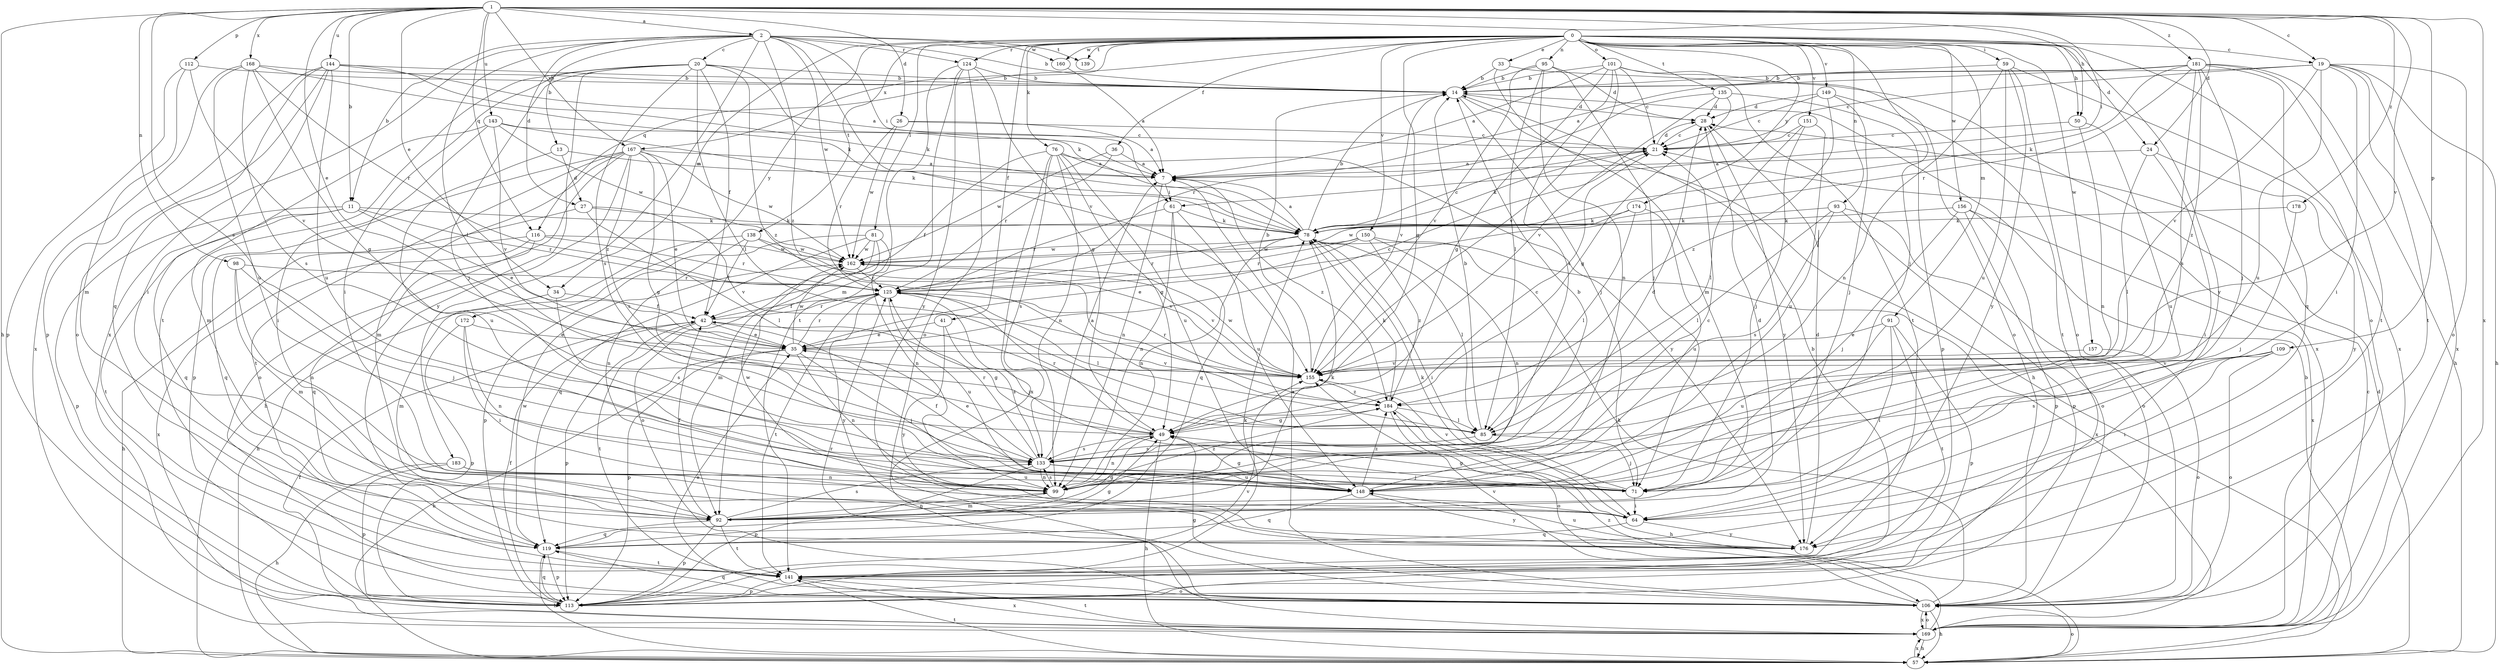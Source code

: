 strict digraph  {
0;
1;
2;
7;
11;
13;
14;
19;
20;
21;
24;
26;
27;
28;
33;
34;
35;
36;
41;
42;
49;
50;
57;
59;
61;
64;
71;
76;
78;
81;
85;
91;
92;
93;
95;
98;
99;
101;
106;
109;
112;
113;
116;
119;
124;
125;
133;
135;
138;
139;
141;
143;
144;
148;
149;
150;
151;
155;
156;
157;
160;
162;
167;
168;
169;
172;
174;
176;
178;
181;
183;
184;
0 -> 19  [label=c];
0 -> 24  [label=d];
0 -> 33  [label=e];
0 -> 34  [label=e];
0 -> 36  [label=f];
0 -> 41  [label=f];
0 -> 49  [label=g];
0 -> 50  [label=h];
0 -> 59  [label=i];
0 -> 71  [label=j];
0 -> 76  [label=k];
0 -> 81  [label=l];
0 -> 91  [label=m];
0 -> 93  [label=n];
0 -> 95  [label=n];
0 -> 101  [label=o];
0 -> 106  [label=o];
0 -> 116  [label=q];
0 -> 124  [label=r];
0 -> 135  [label=t];
0 -> 138  [label=t];
0 -> 139  [label=t];
0 -> 149  [label=v];
0 -> 150  [label=v];
0 -> 151  [label=v];
0 -> 156  [label=w];
0 -> 157  [label=w];
0 -> 160  [label=w];
0 -> 167  [label=x];
0 -> 172  [label=y];
0 -> 174  [label=y];
0 -> 176  [label=y];
1 -> 2  [label=a];
1 -> 11  [label=b];
1 -> 19  [label=c];
1 -> 24  [label=d];
1 -> 26  [label=d];
1 -> 34  [label=e];
1 -> 35  [label=e];
1 -> 50  [label=h];
1 -> 57  [label=h];
1 -> 61  [label=i];
1 -> 98  [label=n];
1 -> 109  [label=p];
1 -> 112  [label=p];
1 -> 116  [label=q];
1 -> 133  [label=s];
1 -> 143  [label=u];
1 -> 144  [label=u];
1 -> 155  [label=v];
1 -> 167  [label=x];
1 -> 168  [label=x];
1 -> 169  [label=x];
1 -> 178  [label=z];
1 -> 181  [label=z];
2 -> 11  [label=b];
2 -> 13  [label=b];
2 -> 14  [label=b];
2 -> 20  [label=c];
2 -> 27  [label=d];
2 -> 61  [label=i];
2 -> 85  [label=l];
2 -> 124  [label=r];
2 -> 139  [label=t];
2 -> 155  [label=v];
2 -> 160  [label=w];
2 -> 162  [label=w];
2 -> 169  [label=x];
2 -> 183  [label=z];
2 -> 184  [label=z];
7 -> 61  [label=i];
7 -> 99  [label=n];
7 -> 184  [label=z];
11 -> 35  [label=e];
11 -> 78  [label=k];
11 -> 113  [label=p];
11 -> 119  [label=q];
11 -> 125  [label=r];
11 -> 141  [label=t];
13 -> 7  [label=a];
13 -> 27  [label=d];
13 -> 148  [label=u];
14 -> 28  [label=d];
14 -> 57  [label=h];
14 -> 71  [label=j];
14 -> 155  [label=v];
19 -> 14  [label=b];
19 -> 21  [label=c];
19 -> 57  [label=h];
19 -> 64  [label=i];
19 -> 106  [label=o];
19 -> 141  [label=t];
19 -> 148  [label=u];
19 -> 155  [label=v];
19 -> 169  [label=x];
20 -> 14  [label=b];
20 -> 42  [label=f];
20 -> 64  [label=i];
20 -> 71  [label=j];
20 -> 78  [label=k];
20 -> 85  [label=l];
20 -> 133  [label=s];
20 -> 141  [label=t];
20 -> 176  [label=y];
20 -> 184  [label=z];
21 -> 7  [label=a];
21 -> 28  [label=d];
21 -> 78  [label=k];
24 -> 7  [label=a];
24 -> 64  [label=i];
24 -> 85  [label=l];
24 -> 176  [label=y];
26 -> 7  [label=a];
26 -> 21  [label=c];
26 -> 125  [label=r];
26 -> 162  [label=w];
27 -> 78  [label=k];
27 -> 85  [label=l];
27 -> 119  [label=q];
27 -> 155  [label=v];
28 -> 21  [label=c];
28 -> 176  [label=y];
33 -> 14  [label=b];
33 -> 92  [label=m];
33 -> 169  [label=x];
34 -> 42  [label=f];
34 -> 92  [label=m];
34 -> 133  [label=s];
35 -> 21  [label=c];
35 -> 57  [label=h];
35 -> 71  [label=j];
35 -> 99  [label=n];
35 -> 113  [label=p];
35 -> 125  [label=r];
35 -> 155  [label=v];
35 -> 162  [label=w];
36 -> 7  [label=a];
36 -> 125  [label=r];
36 -> 162  [label=w];
41 -> 35  [label=e];
41 -> 133  [label=s];
41 -> 176  [label=y];
42 -> 35  [label=e];
42 -> 49  [label=g];
42 -> 113  [label=p];
42 -> 125  [label=r];
42 -> 141  [label=t];
49 -> 21  [label=c];
49 -> 57  [label=h];
49 -> 99  [label=n];
49 -> 125  [label=r];
49 -> 133  [label=s];
50 -> 21  [label=c];
50 -> 99  [label=n];
50 -> 148  [label=u];
57 -> 14  [label=b];
57 -> 28  [label=d];
57 -> 106  [label=o];
57 -> 141  [label=t];
57 -> 169  [label=x];
59 -> 14  [label=b];
59 -> 99  [label=n];
59 -> 106  [label=o];
59 -> 148  [label=u];
59 -> 169  [label=x];
59 -> 176  [label=y];
61 -> 78  [label=k];
61 -> 99  [label=n];
61 -> 119  [label=q];
61 -> 125  [label=r];
61 -> 148  [label=u];
64 -> 78  [label=k];
64 -> 119  [label=q];
64 -> 176  [label=y];
71 -> 42  [label=f];
71 -> 49  [label=g];
71 -> 64  [label=i];
71 -> 155  [label=v];
76 -> 7  [label=a];
76 -> 42  [label=f];
76 -> 49  [label=g];
76 -> 99  [label=n];
76 -> 133  [label=s];
76 -> 148  [label=u];
76 -> 169  [label=x];
76 -> 176  [label=y];
78 -> 7  [label=a];
78 -> 14  [label=b];
78 -> 21  [label=c];
78 -> 64  [label=i];
78 -> 85  [label=l];
78 -> 99  [label=n];
78 -> 125  [label=r];
78 -> 162  [label=w];
81 -> 92  [label=m];
81 -> 99  [label=n];
81 -> 106  [label=o];
81 -> 113  [label=p];
81 -> 119  [label=q];
81 -> 162  [label=w];
85 -> 14  [label=b];
85 -> 71  [label=j];
85 -> 133  [label=s];
91 -> 35  [label=e];
91 -> 64  [label=i];
91 -> 113  [label=p];
91 -> 141  [label=t];
91 -> 148  [label=u];
92 -> 28  [label=d];
92 -> 42  [label=f];
92 -> 49  [label=g];
92 -> 78  [label=k];
92 -> 99  [label=n];
92 -> 113  [label=p];
92 -> 119  [label=q];
92 -> 133  [label=s];
92 -> 141  [label=t];
93 -> 78  [label=k];
93 -> 85  [label=l];
93 -> 106  [label=o];
93 -> 113  [label=p];
93 -> 133  [label=s];
95 -> 14  [label=b];
95 -> 28  [label=d];
95 -> 71  [label=j];
95 -> 85  [label=l];
95 -> 99  [label=n];
95 -> 155  [label=v];
98 -> 71  [label=j];
98 -> 92  [label=m];
98 -> 99  [label=n];
98 -> 125  [label=r];
99 -> 14  [label=b];
99 -> 92  [label=m];
99 -> 133  [label=s];
99 -> 162  [label=w];
99 -> 184  [label=z];
101 -> 7  [label=a];
101 -> 14  [label=b];
101 -> 21  [label=c];
101 -> 49  [label=g];
101 -> 106  [label=o];
101 -> 133  [label=s];
101 -> 141  [label=t];
101 -> 155  [label=v];
106 -> 7  [label=a];
106 -> 35  [label=e];
106 -> 49  [label=g];
106 -> 57  [label=h];
106 -> 78  [label=k];
106 -> 119  [label=q];
106 -> 125  [label=r];
106 -> 155  [label=v];
106 -> 169  [label=x];
109 -> 64  [label=i];
109 -> 106  [label=o];
109 -> 133  [label=s];
109 -> 155  [label=v];
112 -> 14  [label=b];
112 -> 92  [label=m];
112 -> 113  [label=p];
112 -> 155  [label=v];
113 -> 14  [label=b];
113 -> 42  [label=f];
113 -> 78  [label=k];
113 -> 119  [label=q];
113 -> 155  [label=v];
116 -> 57  [label=h];
116 -> 119  [label=q];
116 -> 125  [label=r];
116 -> 162  [label=w];
116 -> 169  [label=x];
119 -> 49  [label=g];
119 -> 57  [label=h];
119 -> 113  [label=p];
119 -> 141  [label=t];
119 -> 162  [label=w];
124 -> 14  [label=b];
124 -> 49  [label=g];
124 -> 92  [label=m];
124 -> 106  [label=o];
124 -> 141  [label=t];
124 -> 176  [label=y];
125 -> 42  [label=f];
125 -> 71  [label=j];
125 -> 85  [label=l];
125 -> 141  [label=t];
125 -> 148  [label=u];
125 -> 176  [label=y];
133 -> 7  [label=a];
133 -> 28  [label=d];
133 -> 35  [label=e];
133 -> 71  [label=j];
133 -> 99  [label=n];
133 -> 113  [label=p];
133 -> 125  [label=r];
133 -> 148  [label=u];
135 -> 28  [label=d];
135 -> 49  [label=g];
135 -> 113  [label=p];
135 -> 125  [label=r];
135 -> 155  [label=v];
138 -> 42  [label=f];
138 -> 57  [label=h];
138 -> 99  [label=n];
138 -> 155  [label=v];
138 -> 162  [label=w];
141 -> 106  [label=o];
141 -> 113  [label=p];
141 -> 169  [label=x];
143 -> 21  [label=c];
143 -> 64  [label=i];
143 -> 78  [label=k];
143 -> 92  [label=m];
143 -> 155  [label=v];
143 -> 162  [label=w];
144 -> 7  [label=a];
144 -> 14  [label=b];
144 -> 64  [label=i];
144 -> 78  [label=k];
144 -> 106  [label=o];
144 -> 113  [label=p];
144 -> 119  [label=q];
144 -> 148  [label=u];
148 -> 21  [label=c];
148 -> 49  [label=g];
148 -> 119  [label=q];
148 -> 176  [label=y];
148 -> 184  [label=z];
149 -> 21  [label=c];
149 -> 28  [label=d];
149 -> 71  [label=j];
149 -> 141  [label=t];
149 -> 184  [label=z];
150 -> 35  [label=e];
150 -> 99  [label=n];
150 -> 125  [label=r];
150 -> 162  [label=w];
150 -> 169  [label=x];
150 -> 184  [label=z];
151 -> 21  [label=c];
151 -> 71  [label=j];
151 -> 85  [label=l];
151 -> 148  [label=u];
155 -> 14  [label=b];
155 -> 125  [label=r];
155 -> 162  [label=w];
155 -> 184  [label=z];
156 -> 71  [label=j];
156 -> 78  [label=k];
156 -> 106  [label=o];
156 -> 113  [label=p];
156 -> 169  [label=x];
157 -> 106  [label=o];
157 -> 155  [label=v];
160 -> 7  [label=a];
162 -> 125  [label=r];
162 -> 155  [label=v];
167 -> 7  [label=a];
167 -> 35  [label=e];
167 -> 49  [label=g];
167 -> 57  [label=h];
167 -> 92  [label=m];
167 -> 106  [label=o];
167 -> 113  [label=p];
167 -> 133  [label=s];
167 -> 141  [label=t];
167 -> 162  [label=w];
168 -> 14  [label=b];
168 -> 49  [label=g];
168 -> 78  [label=k];
168 -> 125  [label=r];
168 -> 133  [label=s];
168 -> 148  [label=u];
168 -> 169  [label=x];
169 -> 21  [label=c];
169 -> 42  [label=f];
169 -> 57  [label=h];
169 -> 106  [label=o];
169 -> 141  [label=t];
169 -> 184  [label=z];
172 -> 35  [label=e];
172 -> 64  [label=i];
172 -> 99  [label=n];
172 -> 113  [label=p];
174 -> 78  [label=k];
174 -> 85  [label=l];
174 -> 148  [label=u];
174 -> 162  [label=w];
176 -> 28  [label=d];
176 -> 148  [label=u];
178 -> 71  [label=j];
178 -> 78  [label=k];
181 -> 7  [label=a];
181 -> 14  [label=b];
181 -> 57  [label=h];
181 -> 71  [label=j];
181 -> 78  [label=k];
181 -> 119  [label=q];
181 -> 125  [label=r];
181 -> 133  [label=s];
181 -> 141  [label=t];
181 -> 184  [label=z];
183 -> 57  [label=h];
183 -> 99  [label=n];
183 -> 113  [label=p];
183 -> 148  [label=u];
184 -> 49  [label=g];
184 -> 57  [label=h];
184 -> 78  [label=k];
184 -> 85  [label=l];
184 -> 106  [label=o];
}
